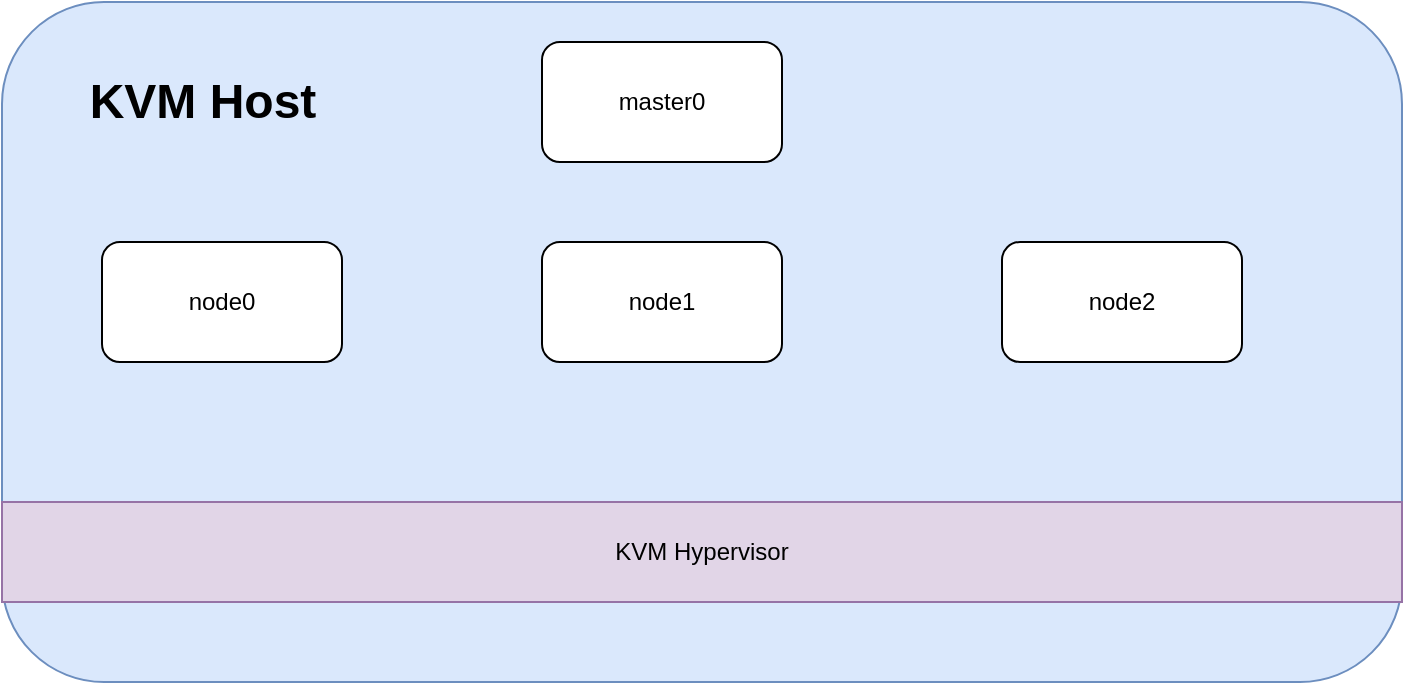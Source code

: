 <mxfile version="13.7.3" type="device"><diagram id="M2tcEGJxb1xvVK6lMxjK" name="Page-1"><mxGraphModel dx="786" dy="531" grid="1" gridSize="10" guides="1" tooltips="1" connect="1" arrows="1" fold="1" page="1" pageScale="1" pageWidth="850" pageHeight="1100" math="0" shadow="0"><root><mxCell id="0"/><mxCell id="1" parent="0"/><mxCell id="kPUowgU_zFDvI7n2eFOA-1" value="" style="rounded=1;whiteSpace=wrap;html=1;fillColor=#dae8fc;strokeColor=#6c8ebf;" vertex="1" parent="1"><mxGeometry x="40" y="360" width="700" height="340" as="geometry"/></mxCell><mxCell id="kPUowgU_zFDvI7n2eFOA-2" value="master0" style="rounded=1;whiteSpace=wrap;html=1;" vertex="1" parent="1"><mxGeometry x="310" y="380" width="120" height="60" as="geometry"/></mxCell><mxCell id="kPUowgU_zFDvI7n2eFOA-3" value="node0" style="rounded=1;whiteSpace=wrap;html=1;" vertex="1" parent="1"><mxGeometry x="90" y="480" width="120" height="60" as="geometry"/></mxCell><mxCell id="kPUowgU_zFDvI7n2eFOA-4" value="node1" style="rounded=1;whiteSpace=wrap;html=1;" vertex="1" parent="1"><mxGeometry x="310" y="480" width="120" height="60" as="geometry"/></mxCell><mxCell id="kPUowgU_zFDvI7n2eFOA-5" value="node2" style="rounded=1;whiteSpace=wrap;html=1;" vertex="1" parent="1"><mxGeometry x="540" y="480" width="120" height="60" as="geometry"/></mxCell><mxCell id="kPUowgU_zFDvI7n2eFOA-6" value="KVM Hypervisor" style="rounded=0;whiteSpace=wrap;html=1;fillColor=#e1d5e7;strokeColor=#9673a6;" vertex="1" parent="1"><mxGeometry x="40" y="610" width="700" height="50" as="geometry"/></mxCell><mxCell id="kPUowgU_zFDvI7n2eFOA-9" value="KVM Host" style="text;strokeColor=none;fillColor=none;html=1;fontSize=24;fontStyle=1;verticalAlign=middle;align=center;shadow=1;sketch=1;" vertex="1" parent="1"><mxGeometry x="80" y="390" width="120" height="40" as="geometry"/></mxCell></root></mxGraphModel></diagram></mxfile>